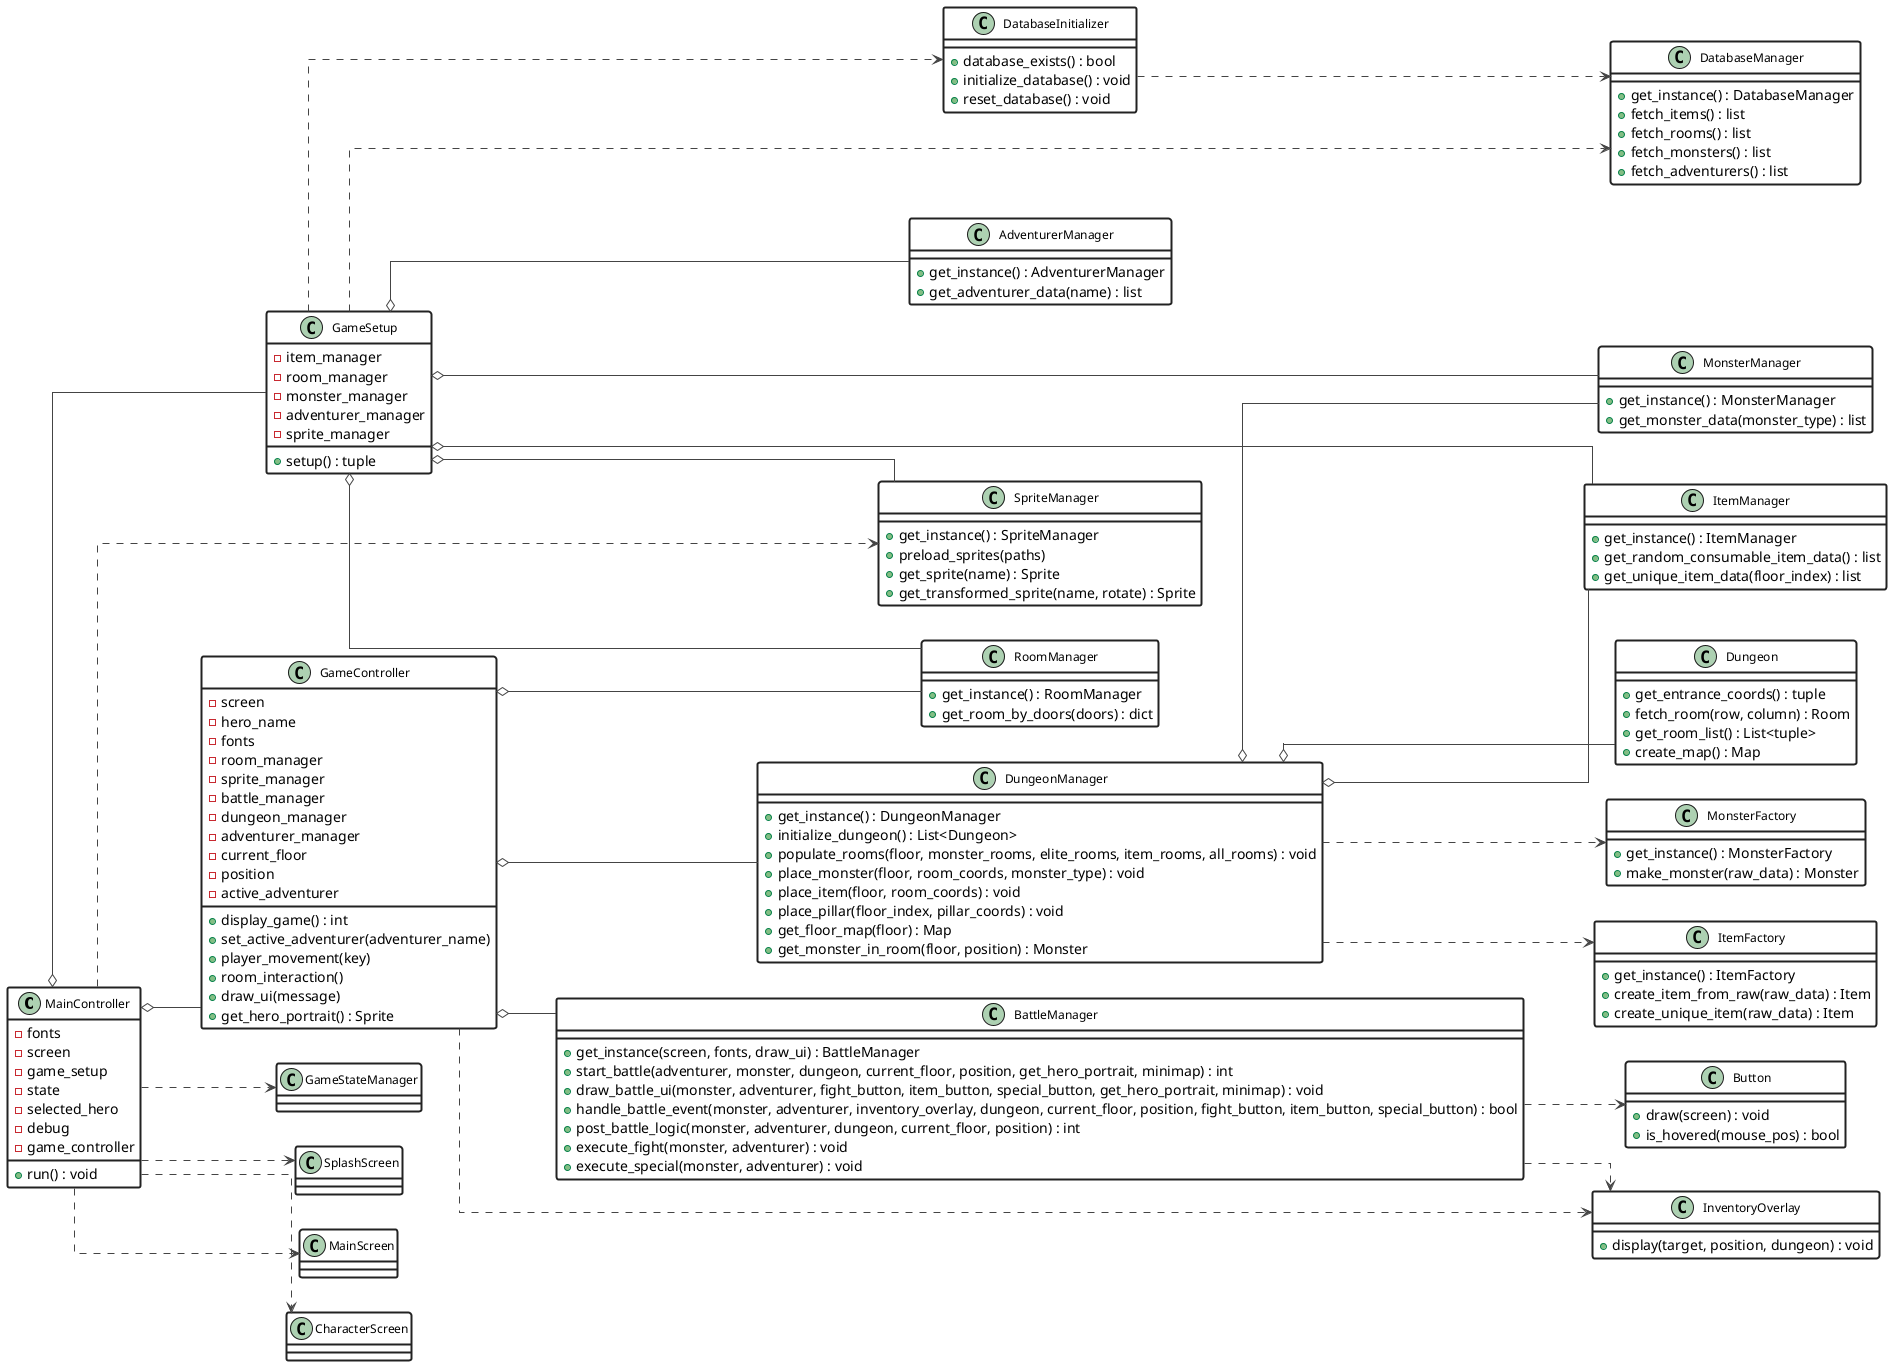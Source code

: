 @startuml
'https://plantuml.com/class-diagram

' Controller

' Styling settings for a blocky appearance
skinparam linetype ortho
skinparam rectangle {
    BackgroundColor #f8f8f8
    BorderColor #444444
    Shadowing false
}
skinparam ArrowColor #444444
skinparam Class {
    BackgroundColor #ffffff
    ArrowColor #444444
    FontName Arial
    FontSize 12
    BorderThickness 2
    BorderColor #222222
}
left to right direction

' Classes
Class MainController {
    +run() : void
    -fonts
    -screen
    -game_setup
    -state
    -selected_hero
    -debug
    -game_controller
}

Class GameSetup {
    +setup() : tuple
    -item_manager
    -room_manager
    -monster_manager
    -adventurer_manager
    -sprite_manager
}

Class GameController {
    +display_game() : int
    +set_active_adventurer(adventurer_name)
    +player_movement(key)
    +room_interaction()
    +draw_ui(message)
    +get_hero_portrait() : Sprite
    -screen
    -hero_name
    -fonts
    -room_manager
    -sprite_manager
    -battle_manager
    -dungeon_manager
    -adventurer_manager
    -current_floor
    -position
    -active_adventurer
}

Class DungeonManager {
    +get_instance() : DungeonManager
    +initialize_dungeon() : List<Dungeon>
    +populate_rooms(floor, monster_rooms, elite_rooms, item_rooms, all_rooms) : void
    +place_monster(floor, room_coords, monster_type) : void
    +place_item(floor, room_coords) : void
    +place_pillar(floor_index, pillar_coords) : void
    +get_floor_map(floor) : Map
    +get_monster_in_room(floor, position) : Monster
}

Class BattleManager {
    +get_instance(screen, fonts, draw_ui) : BattleManager
    +start_battle(adventurer, monster, dungeon, current_floor, position, get_hero_portrait, minimap) : int
    +draw_battle_ui(monster, adventurer, fight_button, item_button, special_button, get_hero_portrait, minimap) : void
    +handle_battle_event(monster, adventurer, inventory_overlay, dungeon, current_floor, position, fight_button, item_button, special_button) : bool
    +post_battle_logic(monster, adventurer, dungeon, current_floor, position) : int
    +execute_fight(monster, adventurer) : void
    +execute_special(monster, adventurer) : void
}

Class DatabaseInitializer {
    +database_exists() : bool
    +initialize_database() : void
    +reset_database() : void
}

Class DatabaseManager {
    +get_instance() : DatabaseManager
    +fetch_items() : list
    +fetch_rooms() : list
    +fetch_monsters() : list
    +fetch_adventurers() : list
}

Class RoomManager {
    +get_instance() : RoomManager
    +get_room_by_doors(doors) : dict
}

Class SpriteManager {
    +get_instance() : SpriteManager
    +preload_sprites(paths)
    +get_sprite(name) : Sprite
    +get_transformed_sprite(name, rotate) : Sprite
}

Class InventoryOverlay {
    +display(target, position, dungeon) : void
}

Class AdventurerManager {
    +get_instance() : AdventurerManager
    +get_adventurer_data(name) : list
}

Class MonsterManager {
    +get_instance() : MonsterManager
    +get_monster_data(monster_type) : list
}

Class ItemManager {
    +get_instance() : ItemManager
    +get_random_consumable_item_data() : list
    +get_unique_item_data(floor_index) : list
}

Class Button {
    +draw(screen) : void
    +is_hovered(mouse_pos) : bool
}

Class MonsterFactory {
    +get_instance() : MonsterFactory
    +make_monster(raw_data) : Monster
}

Class ItemFactory {
    +get_instance() : ItemFactory
    +create_item_from_raw(raw_data) : Item
    +create_unique_item(raw_data) : Item
}

Class Dungeon {
    +get_entrance_coords() : tuple
    +fetch_room(row, column) : Room
    +get_room_list() : List<tuple>
    +create_map() : Map
}

' Relationships
MainController o-- GameSetup
MainController o-- GameController
MainController ..> SpriteManager
MainController ..> GameStateManager
MainController ..> SplashScreen
MainController ..> MainScreen
MainController ..> CharacterScreen

GameSetup ..> DatabaseInitializer
GameSetup ..> DatabaseManager
GameSetup o-- ItemManager
GameSetup o-- RoomManager
GameSetup o-- MonsterManager
GameSetup o-- AdventurerManager
GameSetup o-- SpriteManager

GameController o-- RoomManager
GameController o-- BattleManager
GameController o-- DungeonManager
GameController ..> InventoryOverlay

DungeonManager o-- Dungeon
DungeonManager o-- MonsterManager
DungeonManager o-- ItemManager
DungeonManager ..> MonsterFactory
DungeonManager ..> ItemFactory

BattleManager ..> InventoryOverlay
BattleManager ..> Button

DatabaseInitializer ..> DatabaseManager

@enduml